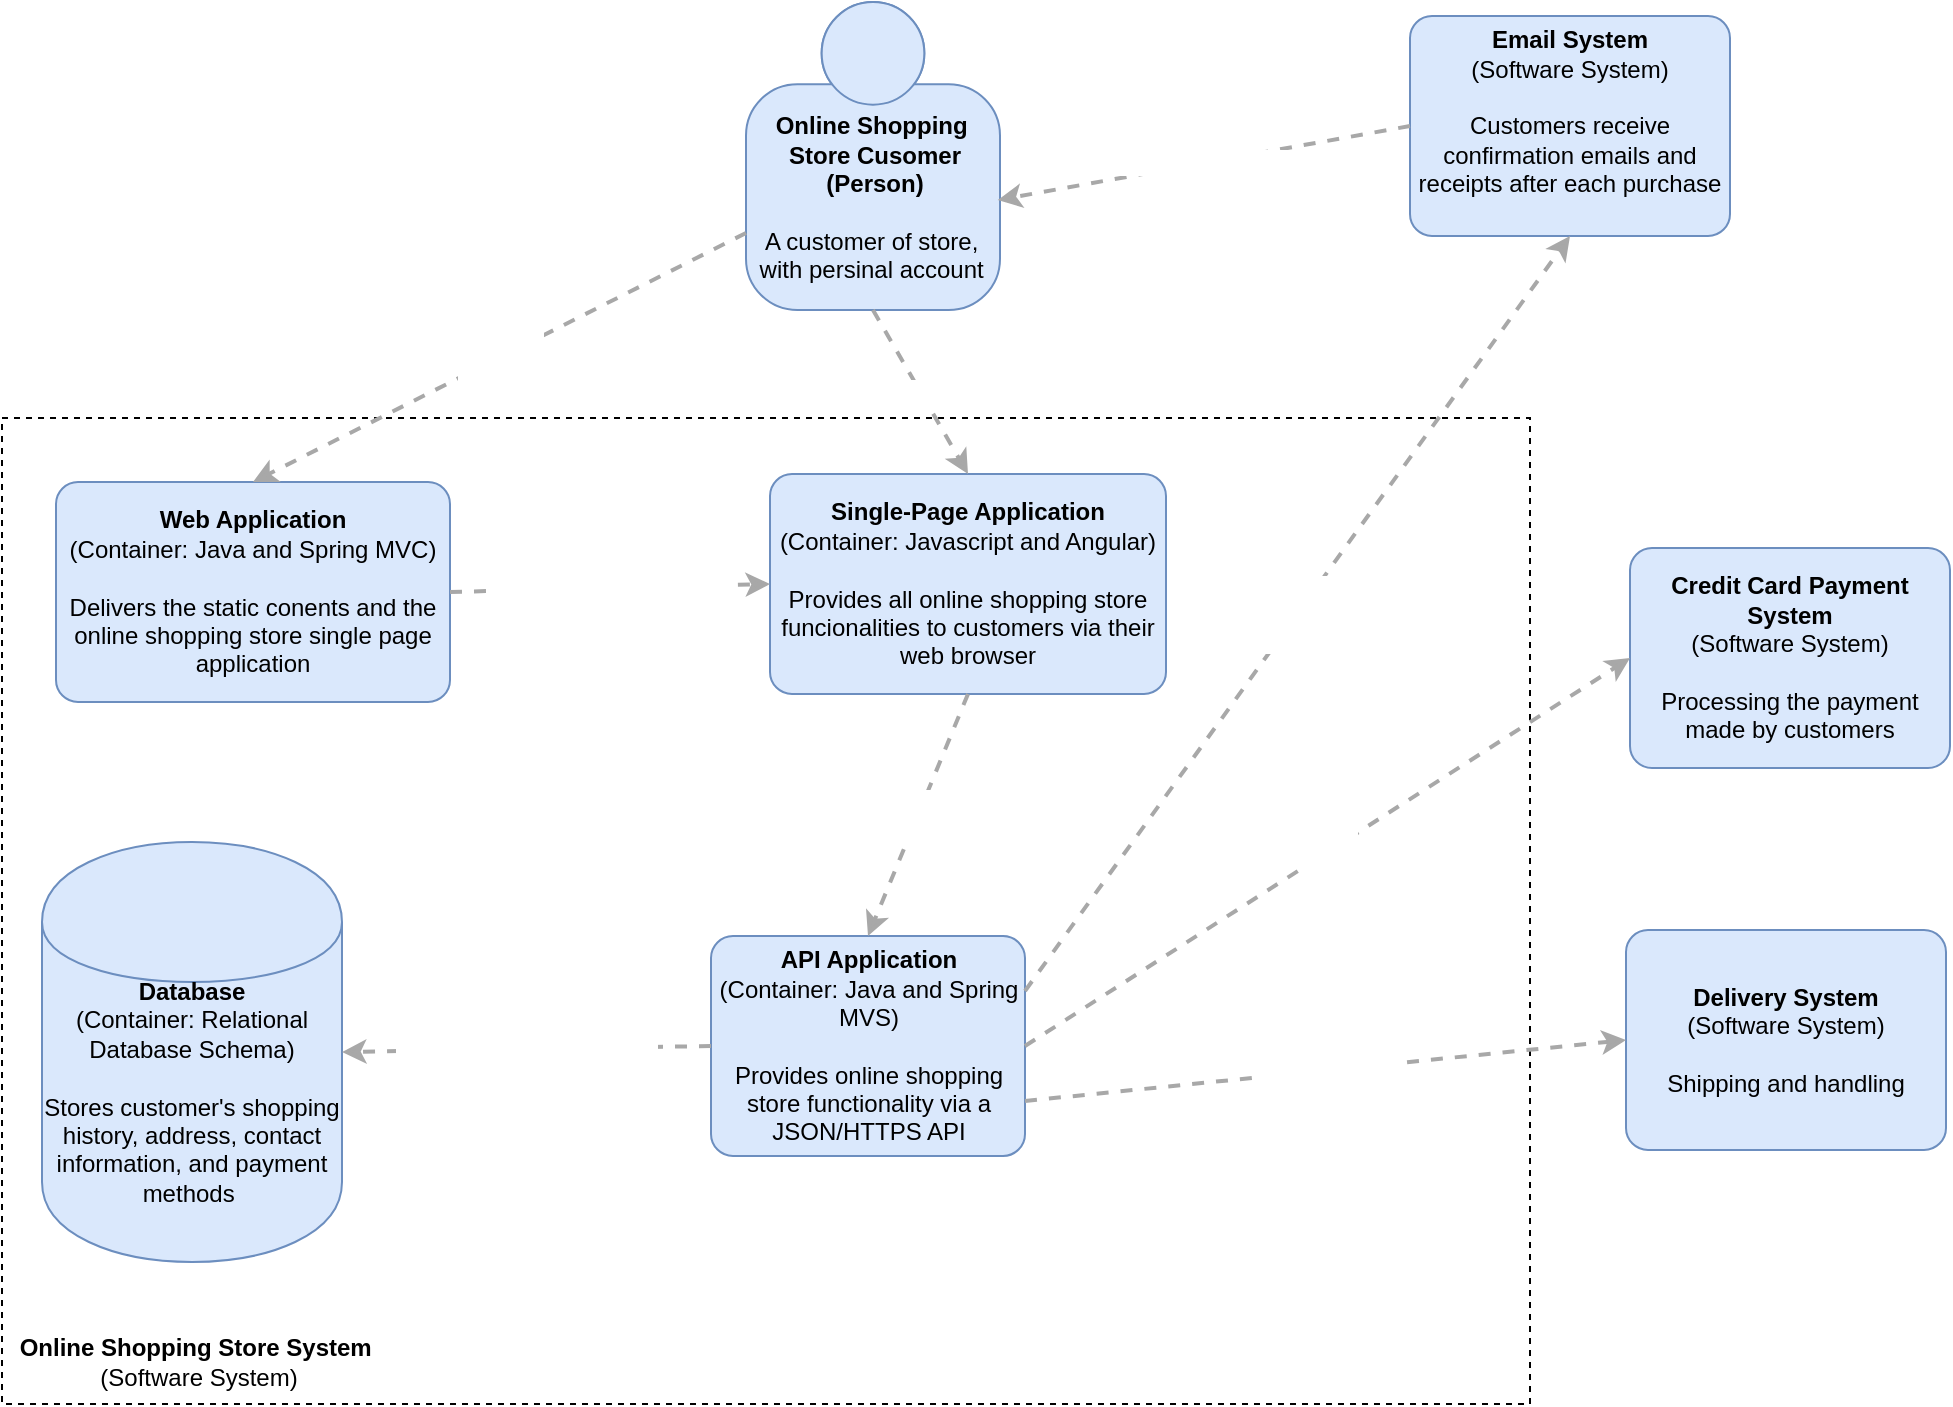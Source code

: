 <mxfile version="13.2.4" type="device"><diagram id="VdDlqjZ5k3FABDJTNvDw" name="Page-1"><mxGraphModel dx="1795" dy="841" grid="0" gridSize="10" guides="1" tooltips="1" connect="1" arrows="1" fold="1" page="0" pageScale="1" pageWidth="827" pageHeight="1169" math="0" shadow="0"><root><mxCell id="0"/><mxCell id="1" parent="0"/><mxCell id="XJL1d8Ka2vj_nP_nWDWr-4" value="" style="rounded=0;whiteSpace=wrap;html=1;dashed=1;" parent="1" vertex="1"><mxGeometry x="-153" y="260" width="764" height="493" as="geometry"/></mxCell><mxCell id="XJL1d8Ka2vj_nP_nWDWr-2" value="&lt;span&gt;&lt;b&gt;Database&lt;/b&gt;&lt;/span&gt;&lt;div&gt;(Container:&amp;nbsp;Relational Database Schema)&lt;/div&gt;&lt;br&gt;&lt;div&gt;Stores customer's shopping history, address,&amp;nbsp;contact information, and payment methods&amp;nbsp;&lt;/div&gt;" style="shape=cylinder;whiteSpace=wrap;html=1;boundedLbl=1;rounded=0;labelBackgroundColor=none;fillColor=#dae8fc;fontSize=12;fontColor=#000000;align=center;strokeColor=#6c8ebf;points=[[0.5,0,0],[1,0.25,0],[1,0.5,0],[1,0.75,0],[0.5,1,0],[0,0.75,0],[0,0.5,0],[0,0.25,0]];" parent="1" vertex="1"><mxGeometry x="-133" y="472" width="150" height="210" as="geometry"/></mxCell><mxCell id="XJL1d8Ka2vj_nP_nWDWr-1" value="&lt;b style=&quot;color: rgb(0 , 0 , 0)&quot;&gt;Online Shopping&amp;nbsp;&lt;/b&gt;&lt;br style=&quot;color: rgb(0 , 0 , 0)&quot;&gt;&lt;b style=&quot;color: rgb(0 , 0 , 0)&quot;&gt;Store Cusomer&lt;/b&gt;&lt;br style=&quot;color: rgb(0 , 0 , 0)&quot;&gt;&lt;b style=&quot;color: rgb(0 , 0 , 0)&quot;&gt;(Person)&lt;/b&gt;&lt;br style=&quot;color: rgb(0 , 0 , 0)&quot;&gt;&lt;br style=&quot;color: rgb(0 , 0 , 0)&quot;&gt;&lt;span style=&quot;color: rgb(0 , 0 , 0)&quot;&gt;A customer of store,&amp;nbsp;&lt;/span&gt;&lt;br style=&quot;color: rgb(0 , 0 , 0)&quot;&gt;&lt;span style=&quot;color: rgb(0 , 0 , 0)&quot;&gt;with persinal account&lt;/span&gt;&lt;b style=&quot;color: rgb(0 , 0 , 0)&quot;&gt;&amp;nbsp;&lt;/b&gt;" style="html=1;dashed=0;whitespace=wrap;fillColor=#DAE8FC;strokeColor=#6C8EBF;shape=mxgraph.c4.person;align=center;points=[[0.5,0,0],[1,0.5,0],[1,0.75,0],[0.75,1,0],[0.5,1,0],[0.25,1,0],[0,0.75,0],[0,0.5,0]];" parent="1" vertex="1"><mxGeometry x="219" y="52" width="127" height="154" as="geometry"/></mxCell><mxCell id="XJL1d8Ka2vj_nP_nWDWr-5" value="&lt;b&gt;Credit Card Payment System&lt;br&gt;&lt;/b&gt;&lt;div&gt;(Software System)&lt;/div&gt;&lt;br&gt;&lt;div&gt;Processing the payment made by customers&lt;/div&gt;" style="rounded=1;whiteSpace=wrap;html=1;labelBackgroundColor=none;fillColor=#dae8fc;fontColor=#000000;align=center;arcSize=10;strokeColor=#6c8ebf;points=[[0.25,0,0],[0.5,0,0],[0.75,0,0],[1,0.25,0],[1,0.5,0],[1,0.75,0],[0.75,1,0],[0.5,1,0],[0.25,1,0],[0,0.75,0],[0,0.5,0],[0,0.25,0]];" parent="1" vertex="1"><mxGeometry x="661" y="325" width="160" height="110.0" as="geometry"/></mxCell><mxCell id="XJL1d8Ka2vj_nP_nWDWr-6" value="&lt;b&gt;Delivery System&lt;/b&gt;&lt;br&gt;&lt;div&gt;(Software System)&lt;/div&gt;&lt;br&gt;&lt;div&gt;Shipping and handling&lt;/div&gt;" style="rounded=1;whiteSpace=wrap;html=1;labelBackgroundColor=none;fillColor=#dae8fc;fontColor=#000000;align=center;arcSize=10;strokeColor=#6c8ebf;points=[[0.25,0,0],[0.5,0,0],[0.75,0,0],[1,0.25,0],[1,0.5,0],[1,0.75,0],[0.75,1,0],[0.5,1,0],[0.25,1,0],[0,0.75,0],[0,0.5,0],[0,0.25,0]];" parent="1" vertex="1"><mxGeometry x="659" y="516" width="160" height="110.0" as="geometry"/></mxCell><mxCell id="XJL1d8Ka2vj_nP_nWDWr-7" value="&lt;b&gt;Email System&lt;/b&gt;&lt;div&gt;(Software System)&lt;/div&gt;&lt;br&gt;&lt;div&gt;&lt;div&gt;Customers receive confirmation emails and receipts after each purchase&lt;/div&gt;&lt;/div&gt;&lt;div&gt;&lt;br&gt;&lt;/div&gt;" style="rounded=1;whiteSpace=wrap;html=1;labelBackgroundColor=none;fillColor=#dae8fc;fontColor=#000000;align=center;arcSize=10;strokeColor=#6c8ebf;points=[[0.25,0,0],[0.5,0,0],[0.75,0,0],[1,0.25,0],[1,0.5,0],[1,0.75,0],[0.75,1,0],[0.5,1,0],[0.25,1,0],[0,0.75,0],[0,0.5,0],[0,0.25,0]];" parent="1" vertex="1"><mxGeometry x="551" y="59" width="160" height="110.0" as="geometry"/></mxCell><mxCell id="XJL1d8Ka2vj_nP_nWDWr-9" value="&lt;b&gt;Online Shopping Store System&amp;nbsp;&lt;/b&gt;&lt;br&gt;(Software System)" style="text;html=1;align=center;verticalAlign=middle;resizable=0;points=[];autosize=1;" parent="1" vertex="1"><mxGeometry x="-150" y="716" width="189" height="32" as="geometry"/></mxCell><mxCell id="XJL1d8Ka2vj_nP_nWDWr-10" value="&lt;b&gt;API Application&lt;/b&gt;&lt;div&gt;(Container: Java and Spring MVS)&lt;/div&gt;&lt;br&gt;&lt;div&gt;Provides online shopping store functionality via a &lt;br&gt;JSON/HTTPS API&lt;/div&gt;" style="rounded=1;whiteSpace=wrap;html=1;labelBackgroundColor=none;fillColor=#dae8fc;fontColor=#000000;align=center;arcSize=10;strokeColor=#6c8ebf;points=[[0.25,0,0],[0.5,0,0],[0.75,0,0],[1,0.25,0],[1,0.5,0],[1,0.75,0],[0.75,1,0],[0.5,1,0],[0.25,1,0],[0,0.75,0],[0,0.5,0],[0,0.25,0]];" parent="1" vertex="1"><mxGeometry x="201.5" y="519" width="157" height="110" as="geometry"/></mxCell><mxCell id="XJL1d8Ka2vj_nP_nWDWr-11" value="&lt;div style=&quot;text-align: left&quot;&gt;&lt;div style=&quot;text-align: center&quot;&gt;&lt;font color=&quot;#ffffff&quot;&gt;&lt;b&gt;Reads from and writes to&lt;/b&gt;&lt;br&gt;(JDBC)&lt;/font&gt;&lt;/div&gt;&lt;/div&gt;" style="edgeStyle=none;rounded=0;html=1;entryX=1;entryY=0.5;jettySize=auto;orthogonalLoop=1;strokeColor=#A8A8A8;strokeWidth=2;fontColor=#000000;jumpStyle=none;dashed=1;entryDx=0;entryDy=0;entryPerimeter=0;exitX=0;exitY=0.5;exitDx=0;exitDy=0;exitPerimeter=0;" parent="1" source="XJL1d8Ka2vj_nP_nWDWr-10" target="XJL1d8Ka2vj_nP_nWDWr-2" edge="1"><mxGeometry width="200" relative="1" as="geometry"><mxPoint x="157" y="317" as="sourcePoint"/><mxPoint x="357" y="317" as="targetPoint"/></mxGeometry></mxCell><mxCell id="XJL1d8Ka2vj_nP_nWDWr-12" value="&lt;div style=&quot;text-align: left&quot;&gt;&lt;div style=&quot;text-align: center&quot;&gt;&lt;font color=&quot;#ffffff&quot;&gt;&lt;b&gt;Sends e-mails &lt;/b&gt;&lt;br&gt;&lt;b&gt;using&lt;/b&gt;&lt;br&gt;(SMTP)&lt;/font&gt;&lt;/div&gt;&lt;/div&gt;" style="edgeStyle=none;rounded=0;html=1;entryX=0.5;entryY=1;jettySize=auto;orthogonalLoop=1;strokeColor=#A8A8A8;strokeWidth=2;fontColor=#000000;jumpStyle=none;dashed=1;exitX=1;exitY=0.25;exitDx=0;exitDy=0;exitPerimeter=0;entryDx=0;entryDy=0;entryPerimeter=0;" parent="1" source="XJL1d8Ka2vj_nP_nWDWr-10" target="XJL1d8Ka2vj_nP_nWDWr-7" edge="1"><mxGeometry width="200" relative="1" as="geometry"><mxPoint x="470" y="544" as="sourcePoint"/><mxPoint x="670" y="544" as="targetPoint"/></mxGeometry></mxCell><mxCell id="XJL1d8Ka2vj_nP_nWDWr-13" value="&lt;div style=&quot;text-align: left&quot;&gt;&lt;div style=&quot;text-align: center&quot;&gt;&lt;b&gt;&lt;font color=&quot;#ffffff&quot;&gt;Sends e-mails to&lt;/font&gt;&lt;/b&gt;&lt;/div&gt;&lt;/div&gt;" style="edgeStyle=none;rounded=0;html=1;entryX=0.991;entryY=0.643;jettySize=auto;orthogonalLoop=1;strokeColor=#A8A8A8;strokeWidth=2;fontColor=#000000;jumpStyle=none;dashed=1;entryDx=0;entryDy=0;entryPerimeter=0;exitX=0;exitY=0.5;exitDx=0;exitDy=0;exitPerimeter=0;" parent="1" source="XJL1d8Ka2vj_nP_nWDWr-7" target="XJL1d8Ka2vj_nP_nWDWr-1" edge="1"><mxGeometry width="200" relative="1" as="geometry"><mxPoint x="468" y="117" as="sourcePoint"/><mxPoint x="668" y="117" as="targetPoint"/></mxGeometry></mxCell><mxCell id="XJL1d8Ka2vj_nP_nWDWr-14" value="&lt;div style=&quot;text-align: left&quot;&gt;&lt;div style=&quot;text-align: center&quot;&gt;&lt;b&gt;&lt;font color=&quot;#ffffff&quot;&gt;Uses&lt;/font&gt;&lt;/b&gt;&lt;/div&gt;&lt;div style=&quot;text-align: center&quot;&gt;&lt;font color=&quot;#ffffff&quot;&gt;(SET)&lt;/font&gt;&lt;/div&gt;&lt;/div&gt;" style="edgeStyle=none;rounded=0;html=1;entryX=0;entryY=0.5;jettySize=auto;orthogonalLoop=1;strokeColor=#A8A8A8;strokeWidth=2;fontColor=#000000;jumpStyle=none;dashed=1;exitX=1;exitY=0.5;exitDx=0;exitDy=0;exitPerimeter=0;entryDx=0;entryDy=0;entryPerimeter=0;" parent="1" source="XJL1d8Ka2vj_nP_nWDWr-10" target="XJL1d8Ka2vj_nP_nWDWr-5" edge="1"><mxGeometry width="200" relative="1" as="geometry"><mxPoint x="441" y="584" as="sourcePoint"/><mxPoint x="641" y="584" as="targetPoint"/></mxGeometry></mxCell><mxCell id="XJL1d8Ka2vj_nP_nWDWr-15" value="&lt;div style=&quot;text-align: left&quot;&gt;&lt;div style=&quot;text-align: center&quot;&gt;&lt;font color=&quot;#ffffff&quot;&gt;&lt;b&gt;Uses&lt;/b&gt;&lt;br&gt;(XML/ HTTPS&lt;/font&gt;&lt;font color=&quot;#ffffff&quot;&gt;)&lt;/font&gt;&lt;/div&gt;&lt;/div&gt;" style="edgeStyle=none;rounded=0;html=1;entryX=0;entryY=0.5;jettySize=auto;orthogonalLoop=1;strokeColor=#A8A8A8;strokeWidth=2;fontColor=#000000;jumpStyle=none;dashed=1;exitX=1;exitY=0.75;exitDx=0;exitDy=0;exitPerimeter=0;entryDx=0;entryDy=0;entryPerimeter=0;" parent="1" source="XJL1d8Ka2vj_nP_nWDWr-10" target="XJL1d8Ka2vj_nP_nWDWr-6" edge="1"><mxGeometry width="200" relative="1" as="geometry"><mxPoint x="475" y="593" as="sourcePoint"/><mxPoint x="675" y="593" as="targetPoint"/></mxGeometry></mxCell><mxCell id="XJL1d8Ka2vj_nP_nWDWr-16" value="&lt;b&gt;Web Application&lt;/b&gt;&lt;div&gt;(Container: Java and Spring MVC)&lt;/div&gt;&lt;br&gt;&lt;div&gt;Delivers the static conents and the online shopping store single page application&lt;/div&gt;" style="rounded=1;whiteSpace=wrap;html=1;labelBackgroundColor=none;fillColor=#dae8fc;fontColor=#000000;align=center;arcSize=10;strokeColor=#6c8ebf;points=[[0.25,0,0],[0.5,0,0],[0.75,0,0],[1,0.25,0],[1,0.5,0],[1,0.75,0],[0.75,1,0],[0.5,1,0],[0.25,1,0],[0,0.75,0],[0,0.5,0],[0,0.25,0]];" parent="1" vertex="1"><mxGeometry x="-126" y="292" width="197" height="110" as="geometry"/></mxCell><mxCell id="XJL1d8Ka2vj_nP_nWDWr-17" value="&lt;b&gt;Single-Page Application&lt;/b&gt;&lt;div&gt;(Container: Javascript and Angular)&lt;/div&gt;&lt;br&gt;&lt;div&gt;Provides all online shopping store funcionalities to customers via their web browser&lt;/div&gt;" style="rounded=1;whiteSpace=wrap;html=1;labelBackgroundColor=none;fillColor=#dae8fc;fontColor=#000000;align=center;arcSize=10;strokeColor=#6c8ebf;points=[[0.25,0,0],[0.5,0,0],[0.75,0,0],[1,0.25,0],[1,0.5,0],[1,0.75,0],[0.75,1,0],[0.5,1,0],[0.25,1,0],[0,0.75,0],[0,0.5,0],[0,0.25,0]];" parent="1" vertex="1"><mxGeometry x="231" y="288" width="198" height="110" as="geometry"/></mxCell><mxCell id="XJL1d8Ka2vj_nP_nWDWr-18" value="&lt;div style=&quot;text-align: left&quot;&gt;&lt;div style=&quot;text-align: center&quot;&gt;&lt;b&gt;&lt;font color=&quot;#ffffff&quot;&gt;Uses&lt;br&gt;(HTTPS)&lt;/font&gt;&lt;/b&gt;&lt;/div&gt;&lt;/div&gt;" style="edgeStyle=none;rounded=0;html=1;entryX=0.5;entryY=0;jettySize=auto;orthogonalLoop=1;strokeColor=#A8A8A8;strokeWidth=2;fontColor=#000000;jumpStyle=none;dashed=1;entryDx=0;entryDy=0;entryPerimeter=0;exitX=0;exitY=0.75;exitDx=0;exitDy=0;exitPerimeter=0;" parent="1" source="XJL1d8Ka2vj_nP_nWDWr-1" target="XJL1d8Ka2vj_nP_nWDWr-16" edge="1"><mxGeometry width="200" relative="1" as="geometry"><mxPoint x="-44" y="168" as="sourcePoint"/><mxPoint x="156" y="168" as="targetPoint"/></mxGeometry></mxCell><mxCell id="XJL1d8Ka2vj_nP_nWDWr-19" value="&lt;div style=&quot;text-align: left&quot;&gt;&lt;div style=&quot;text-align: center&quot;&gt;&lt;b&gt;&lt;font color=&quot;#ffffff&quot;&gt;Uses&lt;/font&gt;&lt;/b&gt;&lt;/div&gt;&lt;/div&gt;" style="edgeStyle=none;rounded=0;html=1;entryX=0.5;entryY=0;jettySize=auto;orthogonalLoop=1;strokeColor=#A8A8A8;strokeWidth=2;fontColor=#000000;jumpStyle=none;dashed=1;entryDx=0;entryDy=0;entryPerimeter=0;exitX=0.5;exitY=1;exitDx=0;exitDy=0;exitPerimeter=0;" parent="1" source="XJL1d8Ka2vj_nP_nWDWr-1" target="XJL1d8Ka2vj_nP_nWDWr-17" edge="1"><mxGeometry width="200" relative="1" as="geometry"><mxPoint x="194" y="206" as="sourcePoint"/><mxPoint x="394" y="206" as="targetPoint"/></mxGeometry></mxCell><mxCell id="LDam4QHBNl946aHc9RwX-1" value="&lt;div style=&quot;text-align: left&quot;&gt;&lt;div style=&quot;text-align: center&quot;&gt;&lt;b&gt;&lt;font color=&quot;#ffffff&quot;&gt;Make API calls to&lt;br&gt;(JSON/HTTPS)&lt;/font&gt;&lt;/b&gt;&lt;/div&gt;&lt;/div&gt;" style="edgeStyle=none;rounded=0;html=1;entryX=0.5;entryY=0;jettySize=auto;orthogonalLoop=1;strokeColor=#A8A8A8;strokeWidth=2;fontColor=#000000;jumpStyle=none;dashed=1;entryDx=0;entryDy=0;entryPerimeter=0;exitX=0.5;exitY=1;exitDx=0;exitDy=0;exitPerimeter=0;" edge="1" parent="1" source="XJL1d8Ka2vj_nP_nWDWr-17" target="XJL1d8Ka2vj_nP_nWDWr-10"><mxGeometry width="200" relative="1" as="geometry"><mxPoint x="-1" y="382" as="sourcePoint"/><mxPoint x="223" y="410" as="targetPoint"/></mxGeometry></mxCell><mxCell id="LDam4QHBNl946aHc9RwX-2" value="&lt;div style=&quot;text-align: left&quot;&gt;&lt;div style=&quot;text-align: center&quot;&gt;&lt;b&gt;&lt;font color=&quot;#ffffff&quot;&gt;Delivers to customers's &lt;br&gt;web browser&lt;/font&gt;&lt;/b&gt;&lt;/div&gt;&lt;/div&gt;" style="edgeStyle=none;rounded=0;html=1;entryX=0;entryY=0.5;jettySize=auto;orthogonalLoop=1;strokeColor=#A8A8A8;strokeWidth=2;fontColor=#000000;jumpStyle=none;dashed=1;entryDx=0;entryDy=0;entryPerimeter=0;exitX=1;exitY=0.5;exitDx=0;exitDy=0;exitPerimeter=0;" edge="1" parent="1" source="XJL1d8Ka2vj_nP_nWDWr-16" target="XJL1d8Ka2vj_nP_nWDWr-17"><mxGeometry width="200" relative="1" as="geometry"><mxPoint x="-89" y="192" as="sourcePoint"/><mxPoint x="111" y="192" as="targetPoint"/></mxGeometry></mxCell></root></mxGraphModel></diagram></mxfile>